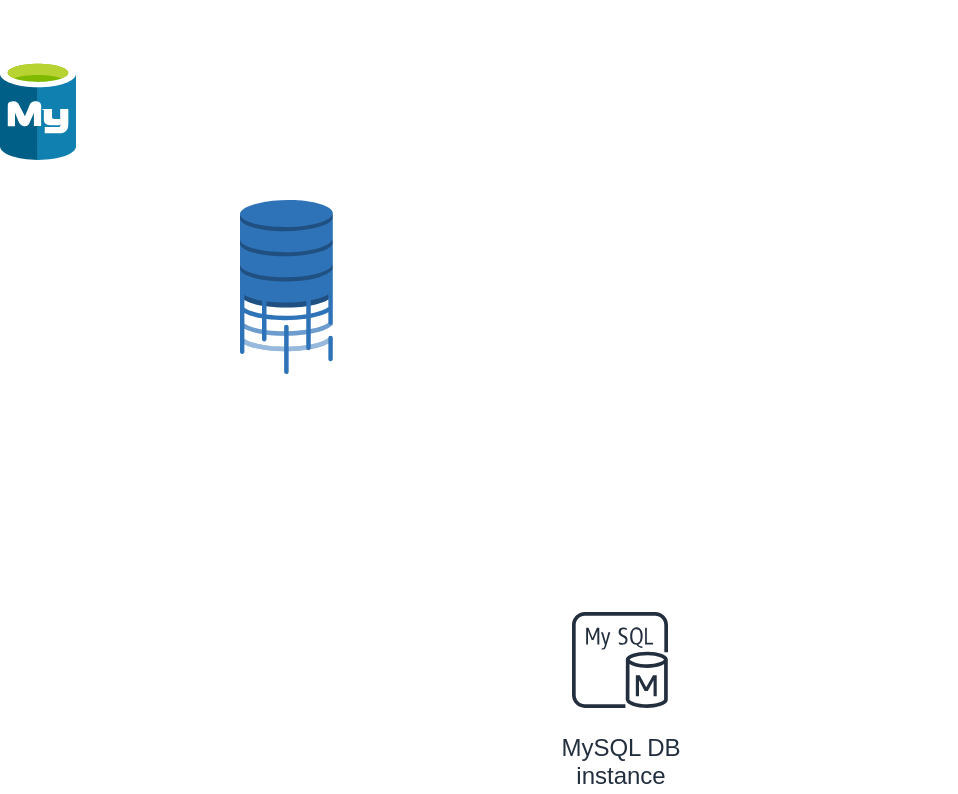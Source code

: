 <mxfile version="14.8.4" type="github">
  <diagram id="VKosUYGvFi4gm1LEwZWU" name="Page-1">
    <mxGraphModel dx="1242" dy="809" grid="1" gridSize="10" guides="1" tooltips="1" connect="1" arrows="1" fold="1" page="1" pageScale="1" pageWidth="827" pageHeight="1169" math="0" shadow="0">
      <root>
        <mxCell id="0" />
        <mxCell id="1" parent="0" />
        <mxCell id="_uXAPcKMIuUIfl-0hNTI-1" value="MySQL DB &#xa;instance" style="outlineConnect=0;fontColor=#232F3E;gradientColor=none;strokeColor=#232F3E;fillColor=#ffffff;dashed=0;verticalLabelPosition=bottom;verticalAlign=top;align=center;html=1;fontSize=12;fontStyle=0;aspect=fixed;shape=mxgraph.aws4.resourceIcon;resIcon=mxgraph.aws4.mysql_db_instance;" vertex="1" parent="1">
          <mxGeometry x="380" y="380" width="60" height="60" as="geometry" />
        </mxCell>
        <mxCell id="_uXAPcKMIuUIfl-0hNTI-2" value="" style="aspect=fixed;html=1;points=[];align=center;image;fontSize=12;image=img/lib/mscae/Azure_Database_for_MySQL_servers.svg;" vertex="1" parent="1">
          <mxGeometry x="100" y="110" width="38" height="50" as="geometry" />
        </mxCell>
        <mxCell id="_uXAPcKMIuUIfl-0hNTI-3" value="" style="outlineConnect=0;dashed=0;verticalLabelPosition=bottom;verticalAlign=top;align=center;html=1;shape=mxgraph.aws3.database_migration_workflow_job;fillColor=#2E73B8;gradientColor=none;pointerEvents=1" vertex="1" parent="1">
          <mxGeometry x="220" y="180" width="46.5" height="87" as="geometry" />
        </mxCell>
        <mxCell id="_uXAPcKMIuUIfl-0hNTI-4" value="" style="shape=image;html=1;verticalAlign=top;verticalLabelPosition=bottom;labelBackgroundColor=#ffffff;imageAspect=0;aspect=fixed;image=https://cdn0.iconfinder.com/data/icons/maternity-and-pregnancy-2/512/142_clipboard_Business_diagram_flow_process_work_workflow-128.png" vertex="1" parent="1">
          <mxGeometry x="150" y="300" width="128" height="128" as="geometry" />
        </mxCell>
        <mxCell id="_uXAPcKMIuUIfl-0hNTI-5" value="" style="shape=image;html=1;verticalAlign=top;verticalLabelPosition=bottom;labelBackgroundColor=#ffffff;imageAspect=0;aspect=fixed;image=https://cdn2.iconfinder.com/data/icons/seo-web-1-filled-outline/64/algorithm-scheme-workflow-128.png" vertex="1" parent="1">
          <mxGeometry x="450" y="80" width="128" height="128" as="geometry" />
        </mxCell>
      </root>
    </mxGraphModel>
  </diagram>
</mxfile>
